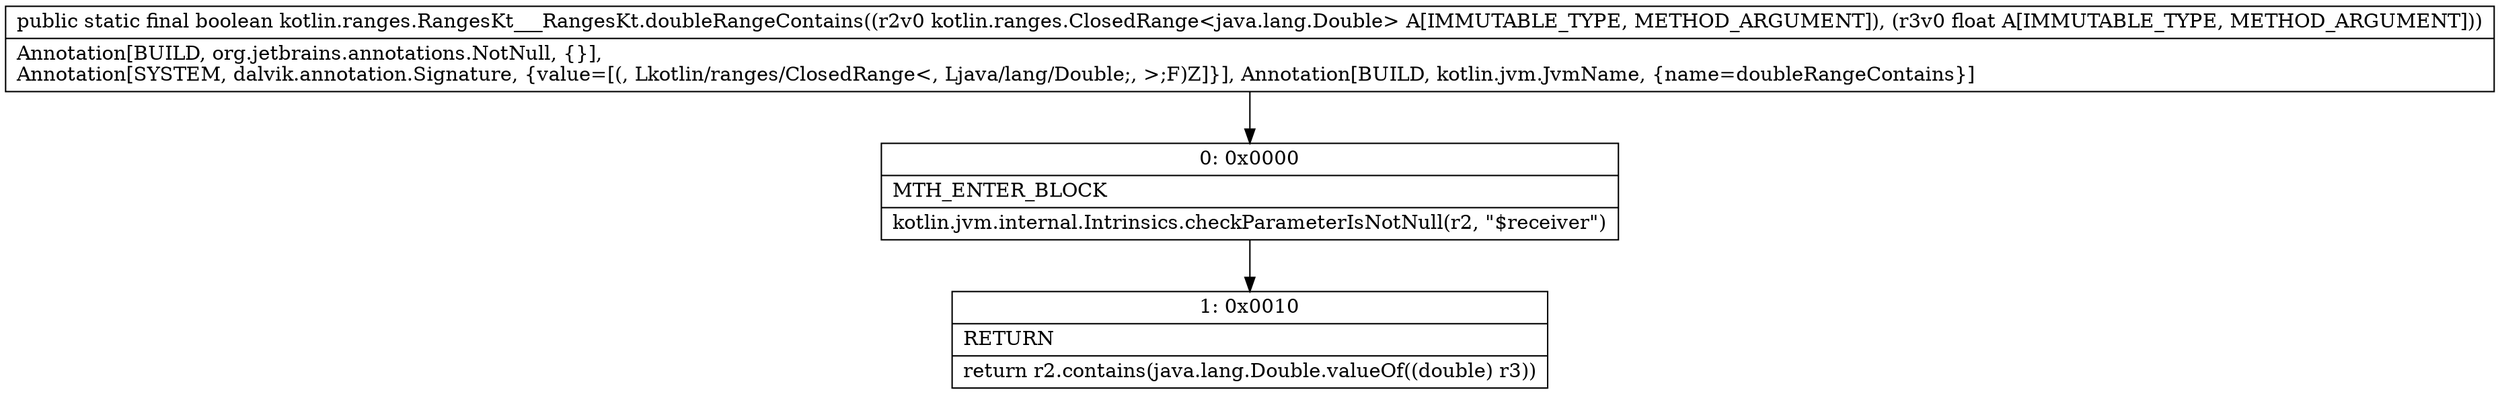 digraph "CFG forkotlin.ranges.RangesKt___RangesKt.doubleRangeContains(Lkotlin\/ranges\/ClosedRange;F)Z" {
Node_0 [shape=record,label="{0\:\ 0x0000|MTH_ENTER_BLOCK\l|kotlin.jvm.internal.Intrinsics.checkParameterIsNotNull(r2, \"$receiver\")\l}"];
Node_1 [shape=record,label="{1\:\ 0x0010|RETURN\l|return r2.contains(java.lang.Double.valueOf((double) r3))\l}"];
MethodNode[shape=record,label="{public static final boolean kotlin.ranges.RangesKt___RangesKt.doubleRangeContains((r2v0 kotlin.ranges.ClosedRange\<java.lang.Double\> A[IMMUTABLE_TYPE, METHOD_ARGUMENT]), (r3v0 float A[IMMUTABLE_TYPE, METHOD_ARGUMENT]))  | Annotation[BUILD, org.jetbrains.annotations.NotNull, \{\}], \lAnnotation[SYSTEM, dalvik.annotation.Signature, \{value=[(, Lkotlin\/ranges\/ClosedRange\<, Ljava\/lang\/Double;, \>;F)Z]\}], Annotation[BUILD, kotlin.jvm.JvmName, \{name=doubleRangeContains\}]\l}"];
MethodNode -> Node_0;
Node_0 -> Node_1;
}

